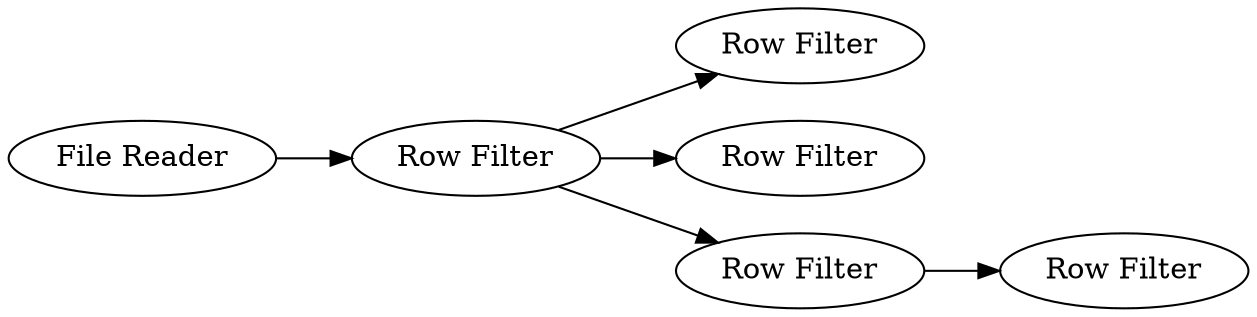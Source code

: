 digraph {
	2 [label="Row Filter"]
	3 [label="Row Filter"]
	5 [label="Row Filter"]
	11 [label="Row Filter"]
	12 [label="Row Filter"]
	20 [label="File Reader"]
	2 -> 3
	2 -> 5
	2 -> 11
	11 -> 12
	20 -> 2
	rankdir=LR
}
